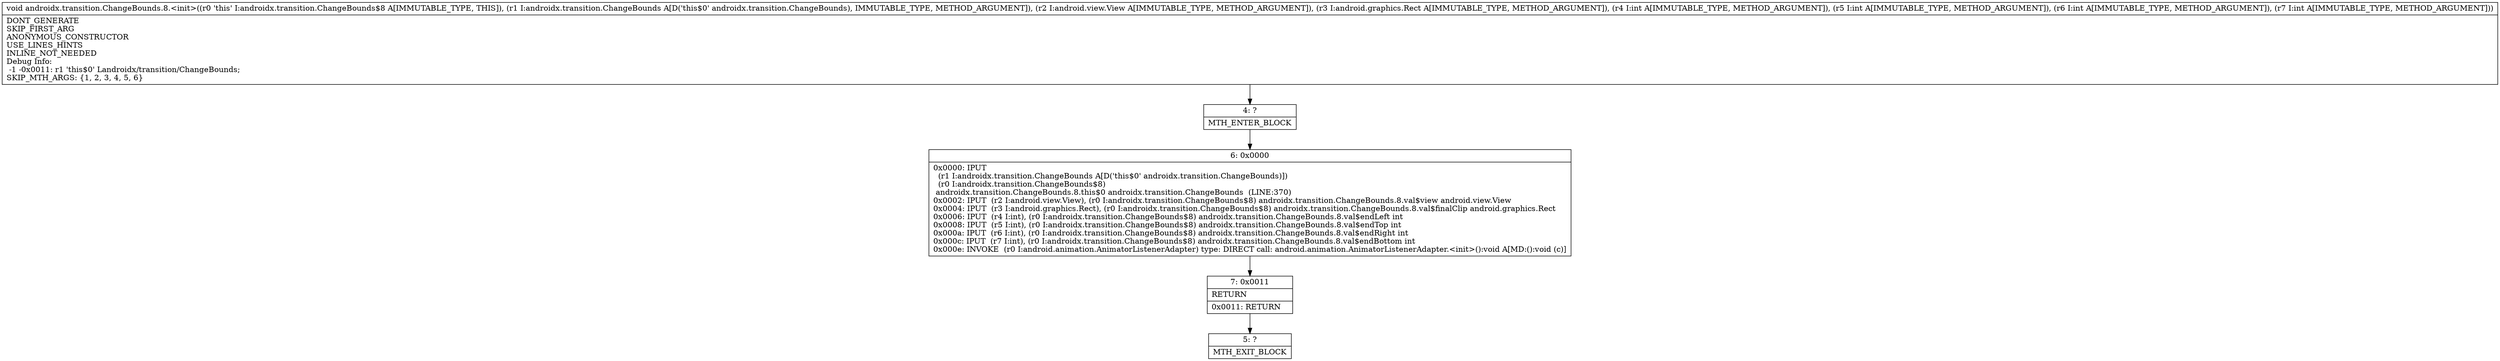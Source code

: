 digraph "CFG forandroidx.transition.ChangeBounds.8.\<init\>(Landroidx\/transition\/ChangeBounds;Landroid\/view\/View;Landroid\/graphics\/Rect;IIII)V" {
Node_4 [shape=record,label="{4\:\ ?|MTH_ENTER_BLOCK\l}"];
Node_6 [shape=record,label="{6\:\ 0x0000|0x0000: IPUT  \l  (r1 I:androidx.transition.ChangeBounds A[D('this$0' androidx.transition.ChangeBounds)])\l  (r0 I:androidx.transition.ChangeBounds$8)\l androidx.transition.ChangeBounds.8.this$0 androidx.transition.ChangeBounds  (LINE:370)\l0x0002: IPUT  (r2 I:android.view.View), (r0 I:androidx.transition.ChangeBounds$8) androidx.transition.ChangeBounds.8.val$view android.view.View \l0x0004: IPUT  (r3 I:android.graphics.Rect), (r0 I:androidx.transition.ChangeBounds$8) androidx.transition.ChangeBounds.8.val$finalClip android.graphics.Rect \l0x0006: IPUT  (r4 I:int), (r0 I:androidx.transition.ChangeBounds$8) androidx.transition.ChangeBounds.8.val$endLeft int \l0x0008: IPUT  (r5 I:int), (r0 I:androidx.transition.ChangeBounds$8) androidx.transition.ChangeBounds.8.val$endTop int \l0x000a: IPUT  (r6 I:int), (r0 I:androidx.transition.ChangeBounds$8) androidx.transition.ChangeBounds.8.val$endRight int \l0x000c: IPUT  (r7 I:int), (r0 I:androidx.transition.ChangeBounds$8) androidx.transition.ChangeBounds.8.val$endBottom int \l0x000e: INVOKE  (r0 I:android.animation.AnimatorListenerAdapter) type: DIRECT call: android.animation.AnimatorListenerAdapter.\<init\>():void A[MD:():void (c)]\l}"];
Node_7 [shape=record,label="{7\:\ 0x0011|RETURN\l|0x0011: RETURN   \l}"];
Node_5 [shape=record,label="{5\:\ ?|MTH_EXIT_BLOCK\l}"];
MethodNode[shape=record,label="{void androidx.transition.ChangeBounds.8.\<init\>((r0 'this' I:androidx.transition.ChangeBounds$8 A[IMMUTABLE_TYPE, THIS]), (r1 I:androidx.transition.ChangeBounds A[D('this$0' androidx.transition.ChangeBounds), IMMUTABLE_TYPE, METHOD_ARGUMENT]), (r2 I:android.view.View A[IMMUTABLE_TYPE, METHOD_ARGUMENT]), (r3 I:android.graphics.Rect A[IMMUTABLE_TYPE, METHOD_ARGUMENT]), (r4 I:int A[IMMUTABLE_TYPE, METHOD_ARGUMENT]), (r5 I:int A[IMMUTABLE_TYPE, METHOD_ARGUMENT]), (r6 I:int A[IMMUTABLE_TYPE, METHOD_ARGUMENT]), (r7 I:int A[IMMUTABLE_TYPE, METHOD_ARGUMENT]))  | DONT_GENERATE\lSKIP_FIRST_ARG\lANONYMOUS_CONSTRUCTOR\lUSE_LINES_HINTS\lINLINE_NOT_NEEDED\lDebug Info:\l  \-1 \-0x0011: r1 'this$0' Landroidx\/transition\/ChangeBounds;\lSKIP_MTH_ARGS: \{1, 2, 3, 4, 5, 6\}\l}"];
MethodNode -> Node_4;Node_4 -> Node_6;
Node_6 -> Node_7;
Node_7 -> Node_5;
}

